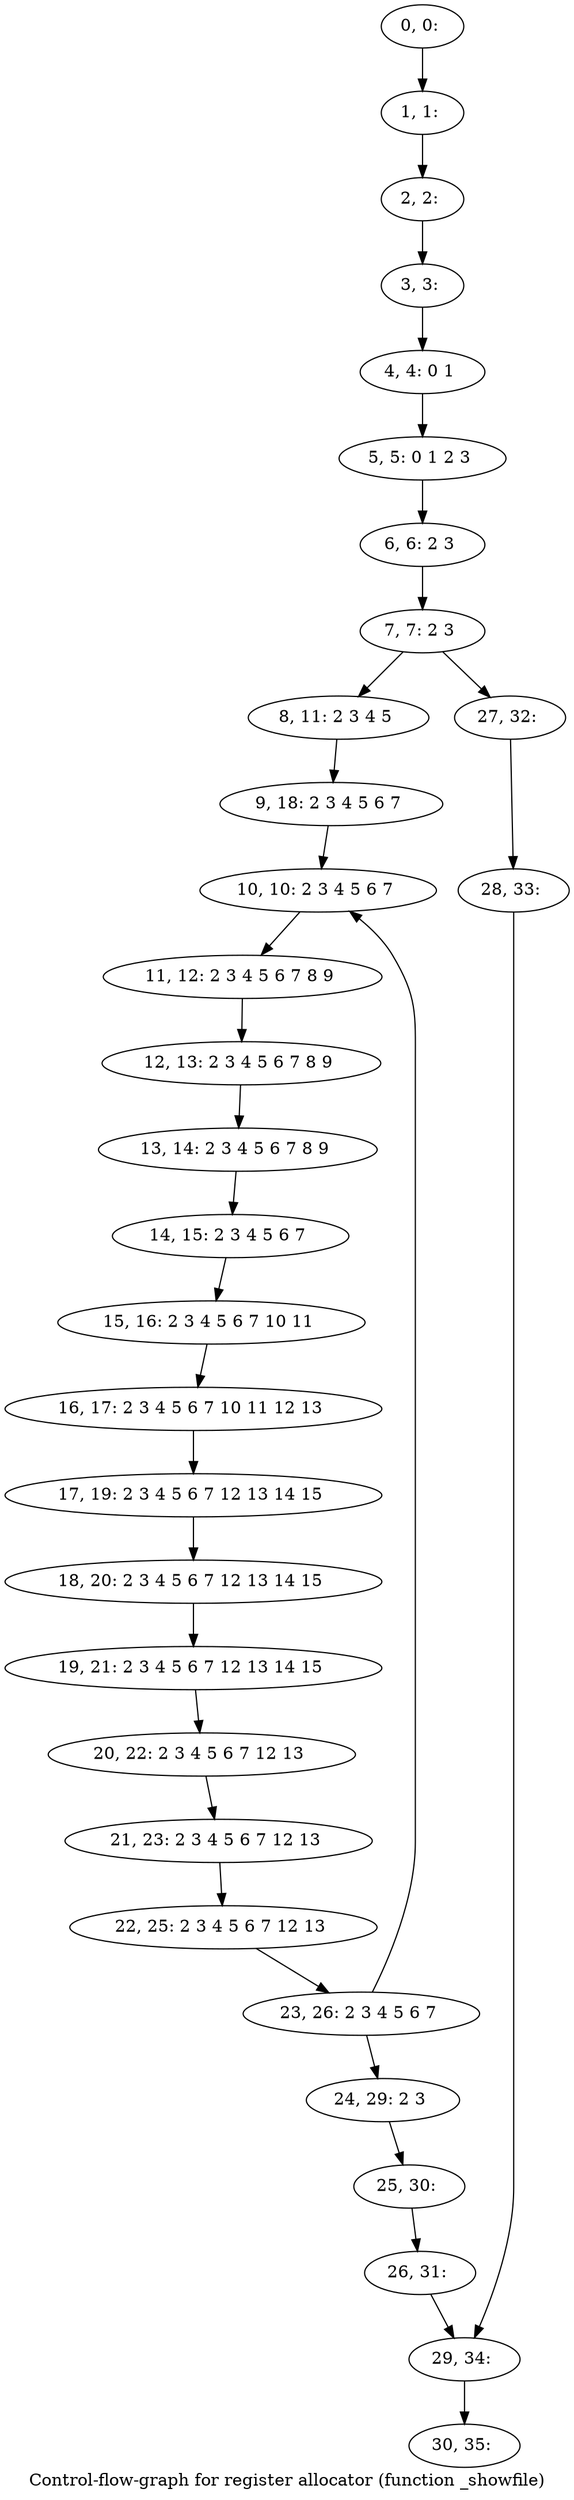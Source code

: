 digraph G {
graph [label="Control-flow-graph for register allocator (function _showfile)"]
0[label="0, 0: "];
1[label="1, 1: "];
2[label="2, 2: "];
3[label="3, 3: "];
4[label="4, 4: 0 1 "];
5[label="5, 5: 0 1 2 3 "];
6[label="6, 6: 2 3 "];
7[label="7, 7: 2 3 "];
8[label="8, 11: 2 3 4 5 "];
9[label="9, 18: 2 3 4 5 6 7 "];
10[label="10, 10: 2 3 4 5 6 7 "];
11[label="11, 12: 2 3 4 5 6 7 8 9 "];
12[label="12, 13: 2 3 4 5 6 7 8 9 "];
13[label="13, 14: 2 3 4 5 6 7 8 9 "];
14[label="14, 15: 2 3 4 5 6 7 "];
15[label="15, 16: 2 3 4 5 6 7 10 11 "];
16[label="16, 17: 2 3 4 5 6 7 10 11 12 13 "];
17[label="17, 19: 2 3 4 5 6 7 12 13 14 15 "];
18[label="18, 20: 2 3 4 5 6 7 12 13 14 15 "];
19[label="19, 21: 2 3 4 5 6 7 12 13 14 15 "];
20[label="20, 22: 2 3 4 5 6 7 12 13 "];
21[label="21, 23: 2 3 4 5 6 7 12 13 "];
22[label="22, 25: 2 3 4 5 6 7 12 13 "];
23[label="23, 26: 2 3 4 5 6 7 "];
24[label="24, 29: 2 3 "];
25[label="25, 30: "];
26[label="26, 31: "];
27[label="27, 32: "];
28[label="28, 33: "];
29[label="29, 34: "];
30[label="30, 35: "];
0->1 ;
1->2 ;
2->3 ;
3->4 ;
4->5 ;
5->6 ;
6->7 ;
7->8 ;
7->27 ;
8->9 ;
9->10 ;
10->11 ;
11->12 ;
12->13 ;
13->14 ;
14->15 ;
15->16 ;
16->17 ;
17->18 ;
18->19 ;
19->20 ;
20->21 ;
21->22 ;
22->23 ;
23->24 ;
23->10 ;
24->25 ;
25->26 ;
26->29 ;
27->28 ;
28->29 ;
29->30 ;
}
